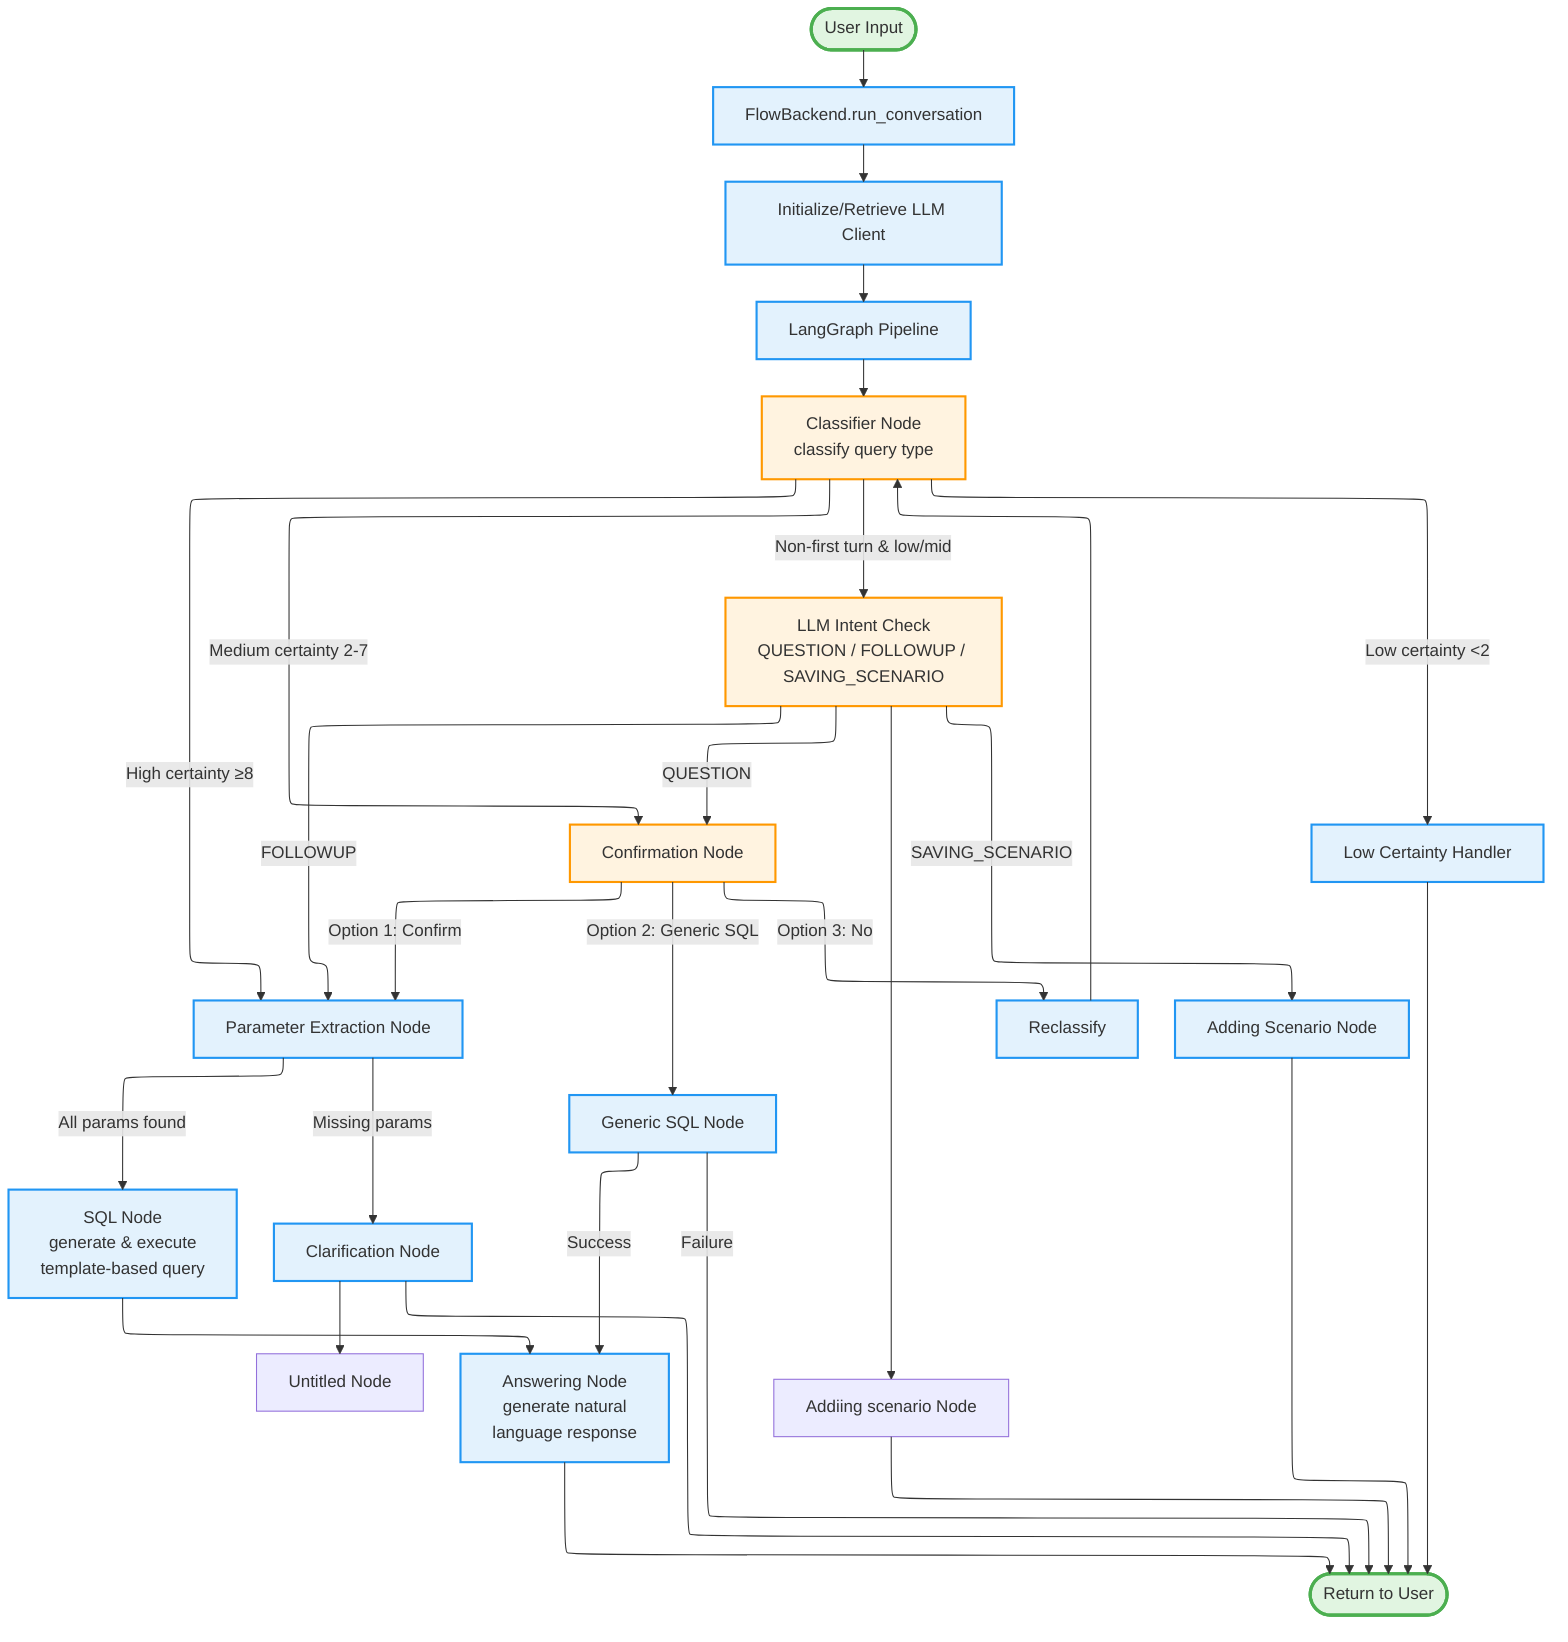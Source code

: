 ---
config:
  layout: elk
---
flowchart TD
    Start(["User Input"]) --> Backend["FlowBackend.run_conversation"]
    Backend --> InitLLM["Initialize/Retrieve LLM Client"]
    InitLLM --> Pipeline["LangGraph Pipeline"]
    Pipeline --> Classifier["Classifier Node<br>classify query type"]
    Classifier -- High certainty ≥8 --> ParamExtract["Parameter Extraction Node"]
    Classifier -- "Medium certainty 2-7" --> Confirmation["Confirmation Node"]
    Confirmation -- Option 1: Confirm --> ParamExtract
    Confirmation -- Option 2: Generic SQL --> GenericSQL["Generic SQL Node"]
    Confirmation -- Option 3: No --> Reclassify["Reclassify"]
    Reclassify --> Classifier
    Classifier -- Low certainty &lt;2 --> LowCertainty["Low Certainty Handler"]
    LowCertainty --> Return(["Return to User"])
    Classifier -- "Non-first turn & low/mid" --> LLMIntent["LLM Intent Check<br>QUESTION / FOLLOWUP / SAVING_SCENARIO"]
    LLMIntent -- QUESTION --> Confirmation
    LLMIntent -- FOLLOWUP --> ParamExtract
    LLMIntent -- SAVING_SCENARIO --> AddScenario["Adding Scenario Node"]
    AddScenario --> Return
    ParamExtract -- All params found --> SQL["SQL Node<br>generate &amp; execute<br>template-based query"]
    ParamExtract -- Missing params --> Clarification["Clarification Node"]
    Clarification --> Return & n2["Untitled Node"]
    SQL --> Answering["Answering Node<br>generate natural<br>language response"]
    GenericSQL -- Success --> Answering
    GenericSQL -- Failure --> Return
    Answering --> Return
    LLMIntent --> n1["Addiing scenario Node"]
    n1 --> Return
     Start:::startEnd
     Backend:::process
     InitLLM:::process
     Pipeline:::process
     Classifier:::decision
     ParamExtract:::process
     Confirmation:::decision
     GenericSQL:::process
     Reclassify:::process
     LowCertainty:::process
     Return:::startEnd
     LLMIntent:::decision
     AddScenario:::process
     SQL:::process
     Clarification:::process
     Answering:::process
    classDef startEnd fill:#e1f5e1,stroke:#4caf50,stroke-width:3px
    classDef process fill:#e3f2fd,stroke:#2196f3,stroke-width:2px
    classDef decision fill:#fff3e0,stroke:#ff9800,stroke-width:2px
    classDef critical fill:#fce4ec,stroke:#e91e63,stroke-width:2px